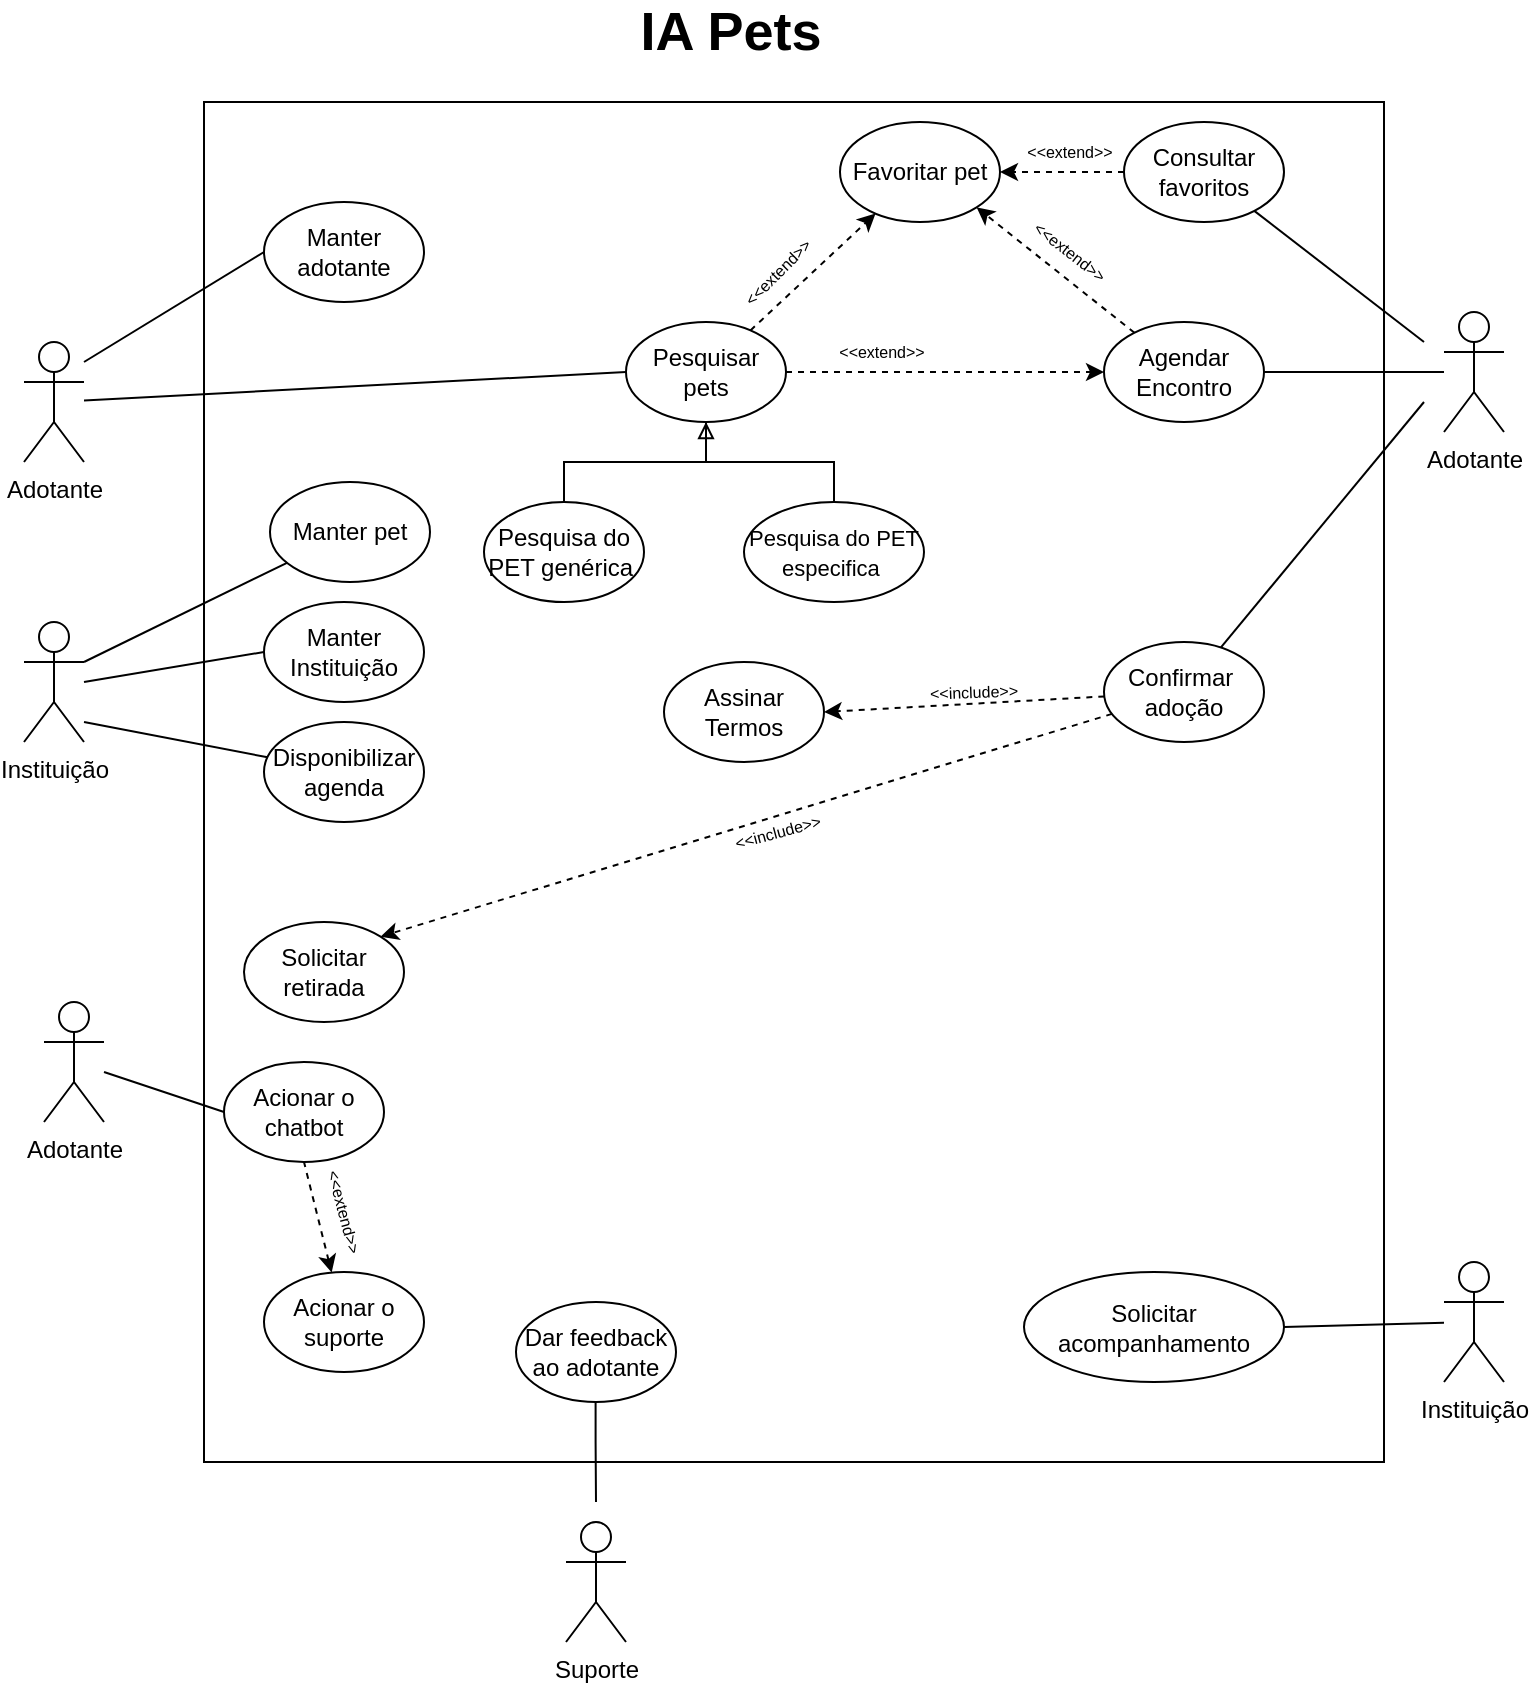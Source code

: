 <mxfile version="17.4.0" type="google"><diagram id="14dcLTnHaG44kbt_4TE3" name="Page-1"><mxGraphModel grid="1" page="1" gridSize="10" guides="1" tooltips="1" connect="1" arrows="1" fold="1" pageScale="1" pageWidth="827" pageHeight="1169" math="0" shadow="0"><root><mxCell id="0"/><mxCell id="1" parent="0"/><mxCell id="wPlHVAVBhwkz0hMnzr6A-13" value="" style="rounded=0;whiteSpace=wrap;html=1;strokeColor=default;" vertex="1" parent="1"><mxGeometry x="150" y="70" width="590" height="680" as="geometry"/></mxCell><mxCell id="wPlHVAVBhwkz0hMnzr6A-39" style="edgeStyle=none;rounded=0;orthogonalLoop=1;jettySize=auto;html=1;entryX=0;entryY=0.5;entryDx=0;entryDy=0;endArrow=none;endFill=0;" edge="1" parent="1" source="wPlHVAVBhwkz0hMnzr6A-1" target="wPlHVAVBhwkz0hMnzr6A-6"><mxGeometry relative="1" as="geometry"/></mxCell><mxCell id="wPlHVAVBhwkz0hMnzr6A-1" value="Adotante" style="shape=umlActor;verticalLabelPosition=bottom;verticalAlign=top;html=1;outlineConnect=0;" vertex="1" parent="1"><mxGeometry x="60" y="190" width="30" height="60" as="geometry"/></mxCell><mxCell id="wPlHVAVBhwkz0hMnzr6A-72" style="edgeStyle=none;rounded=0;orthogonalLoop=1;jettySize=auto;html=1;entryX=0;entryY=0.5;entryDx=0;entryDy=0;dashed=1;fontSize=8;startArrow=none;startFill=0;endArrow=classic;endFill=1;" edge="1" parent="1" source="wPlHVAVBhwkz0hMnzr6A-6" target="wPlHVAVBhwkz0hMnzr6A-10"><mxGeometry relative="1" as="geometry"/></mxCell><mxCell id="UULQ9HjLfwaxLFUAWICq-10" style="edgeStyle=none;rounded=0;orthogonalLoop=1;jettySize=auto;html=1;dashed=1;" edge="1" parent="1" source="wPlHVAVBhwkz0hMnzr6A-6" target="51B9tzKctvTKHq_BNlf2-10"><mxGeometry relative="1" as="geometry"/></mxCell><mxCell id="wPlHVAVBhwkz0hMnzr6A-6" value="Pesquisar pets" style="ellipse;whiteSpace=wrap;html=1;" vertex="1" parent="1"><mxGeometry x="361" y="180" width="80" height="50" as="geometry"/></mxCell><mxCell id="sSVH00tbJqxIsRqYVs_7-5" style="rounded=0;orthogonalLoop=1;jettySize=auto;html=1;entryX=1;entryY=1;entryDx=0;entryDy=0;dashed=1;" edge="1" parent="1" source="wPlHVAVBhwkz0hMnzr6A-10" target="51B9tzKctvTKHq_BNlf2-10"><mxGeometry relative="1" as="geometry"/></mxCell><mxCell id="wPlHVAVBhwkz0hMnzr6A-10" value="Agendar Encontro" style="ellipse;whiteSpace=wrap;html=1;" vertex="1" parent="1"><mxGeometry x="600" y="180" width="80" height="50" as="geometry"/></mxCell><mxCell id="wPlHVAVBhwkz0hMnzr6A-12" value="Assinar &lt;br&gt;Termos" style="ellipse;whiteSpace=wrap;html=1;" vertex="1" parent="1"><mxGeometry x="380" y="350" width="80" height="50" as="geometry"/></mxCell><mxCell id="wPlHVAVBhwkz0hMnzr6A-14" value="Instituição" style="shape=umlActor;verticalLabelPosition=bottom;verticalAlign=top;html=1;outlineConnect=0;" vertex="1" parent="1"><mxGeometry x="60" y="330" width="30" height="60" as="geometry"/></mxCell><mxCell id="wPlHVAVBhwkz0hMnzr6A-16" value="Suporte&lt;br&gt;" style="shape=umlActor;verticalLabelPosition=bottom;verticalAlign=top;html=1;outlineConnect=0;" vertex="1" parent="1"><mxGeometry x="331" y="780" width="30" height="60" as="geometry"/></mxCell><mxCell id="wPlHVAVBhwkz0hMnzr6A-20" value="Solicitar&lt;br&gt;acompanhamento" style="ellipse;whiteSpace=wrap;html=1;" vertex="1" parent="1"><mxGeometry x="560" y="655" width="130" height="55" as="geometry"/></mxCell><mxCell id="wPlHVAVBhwkz0hMnzr6A-21" value="Acionar o chatbot" style="ellipse;whiteSpace=wrap;html=1;" vertex="1" parent="1"><mxGeometry x="160" y="550" width="80" height="50" as="geometry"/></mxCell><mxCell id="wPlHVAVBhwkz0hMnzr6A-74" style="edgeStyle=none;rounded=0;orthogonalLoop=1;jettySize=auto;html=1;entryX=1;entryY=0.5;entryDx=0;entryDy=0;dashed=1;fontSize=8;startArrow=none;startFill=0;endArrow=classic;endFill=1;" edge="1" parent="1" source="wPlHVAVBhwkz0hMnzr6A-31" target="wPlHVAVBhwkz0hMnzr6A-12"><mxGeometry relative="1" as="geometry"/></mxCell><mxCell id="wPlHVAVBhwkz0hMnzr6A-77" style="edgeStyle=none;rounded=0;orthogonalLoop=1;jettySize=auto;html=1;entryX=1;entryY=0;entryDx=0;entryDy=0;fontSize=8;startArrow=none;startFill=0;endArrow=classic;endFill=1;dashed=1;" edge="1" parent="1" source="wPlHVAVBhwkz0hMnzr6A-31" target="wPlHVAVBhwkz0hMnzr6A-51"><mxGeometry relative="1" as="geometry"/></mxCell><mxCell id="wPlHVAVBhwkz0hMnzr6A-31" value="Confirmar&amp;nbsp; adoção" style="ellipse;whiteSpace=wrap;html=1;" vertex="1" parent="1"><mxGeometry x="600" y="340" width="80" height="50" as="geometry"/></mxCell><mxCell id="wPlHVAVBhwkz0hMnzr6A-51" value="Solicitar retirada" style="ellipse;whiteSpace=wrap;html=1;fontStyle=0" vertex="1" parent="1"><mxGeometry x="170" y="480" width="80" height="50" as="geometry"/></mxCell><mxCell id="wPlHVAVBhwkz0hMnzr6A-62" style="edgeStyle=none;rounded=0;orthogonalLoop=1;jettySize=auto;html=1;fontSize=8;startArrow=classic;startFill=1;endArrow=none;endFill=0;dashed=1;entryX=0.5;entryY=1;entryDx=0;entryDy=0;" edge="1" parent="1" source="wPlHVAVBhwkz0hMnzr6A-61" target="wPlHVAVBhwkz0hMnzr6A-21"><mxGeometry relative="1" as="geometry"/></mxCell><mxCell id="wPlHVAVBhwkz0hMnzr6A-61" value="Acionar o suporte" style="ellipse;whiteSpace=wrap;html=1;" vertex="1" parent="1"><mxGeometry x="180" y="655" width="80" height="50" as="geometry"/></mxCell><mxCell id="wPlHVAVBhwkz0hMnzr6A-63" value="&amp;lt;&amp;lt;extend&amp;gt;&amp;gt;" style="text;html=1;strokeColor=none;fillColor=none;align=center;verticalAlign=middle;whiteSpace=wrap;rounded=0;fontSize=8;rotation=75;" vertex="1" parent="1"><mxGeometry x="197" y="620" width="46" height="10" as="geometry"/></mxCell><mxCell id="wPlHVAVBhwkz0hMnzr6A-71" value="&amp;lt;&amp;lt;extend&amp;gt;&amp;gt;" style="text;html=1;strokeColor=none;fillColor=none;align=center;verticalAlign=middle;whiteSpace=wrap;rounded=0;fontSize=8;rotation=0;" vertex="1" parent="1"><mxGeometry x="466" y="190" width="46" height="10" as="geometry"/></mxCell><mxCell id="wPlHVAVBhwkz0hMnzr6A-75" value="&amp;lt;&amp;lt;include&amp;gt;&amp;gt;" style="text;html=1;strokeColor=none;fillColor=none;align=center;verticalAlign=middle;whiteSpace=wrap;rounded=0;fontSize=8;rotation=-2;" vertex="1" parent="1"><mxGeometry x="512" y="360" width="46" height="10" as="geometry"/></mxCell><mxCell id="wPlHVAVBhwkz0hMnzr6A-78" value="&amp;lt;&amp;lt;include&amp;gt;&amp;gt;" style="text;html=1;strokeColor=none;fillColor=none;align=center;verticalAlign=middle;whiteSpace=wrap;rounded=0;fontSize=8;rotation=-15;" vertex="1" parent="1"><mxGeometry x="414" y="430" width="46" height="10" as="geometry"/></mxCell><mxCell id="wPlHVAVBhwkz0hMnzr6A-83" value="IA Pets" style="text;html=1;strokeColor=none;fillColor=none;align=center;verticalAlign=middle;whiteSpace=wrap;rounded=0;fontSize=27;fontStyle=1" vertex="1" parent="1"><mxGeometry x="315" y="20" width="197" height="30" as="geometry"/></mxCell><mxCell id="51B9tzKctvTKHq_BNlf2-2" value="Manter adotante" style="ellipse;whiteSpace=wrap;html=1;" vertex="1" parent="1"><mxGeometry x="180" y="120" width="80" height="50" as="geometry"/></mxCell><mxCell id="51B9tzKctvTKHq_BNlf2-4" value="" style="endArrow=none;html=1;rounded=0;entryX=0;entryY=0.5;entryDx=0;entryDy=0;" edge="1" parent="1" target="51B9tzKctvTKHq_BNlf2-2"><mxGeometry width="50" height="50" relative="1" as="geometry"><mxPoint x="90" y="200" as="sourcePoint"/><mxPoint x="140" y="150" as="targetPoint"/></mxGeometry></mxCell><mxCell id="51B9tzKctvTKHq_BNlf2-5" value="Manter Instituição" style="ellipse;whiteSpace=wrap;html=1;" vertex="1" parent="1"><mxGeometry x="180" y="320" width="80" height="50" as="geometry"/></mxCell><mxCell id="51B9tzKctvTKHq_BNlf2-6" value="" style="endArrow=none;html=1;rounded=0;entryX=0;entryY=0.5;entryDx=0;entryDy=0;" edge="1" parent="1" target="51B9tzKctvTKHq_BNlf2-5"><mxGeometry width="50" height="50" relative="1" as="geometry"><mxPoint x="90" y="360" as="sourcePoint"/><mxPoint x="220" y="340" as="targetPoint"/></mxGeometry></mxCell><mxCell id="UULQ9HjLfwaxLFUAWICq-11" value="&amp;lt;&amp;lt;extend&amp;gt;&amp;gt;" style="text;html=1;strokeColor=none;fillColor=none;align=center;verticalAlign=middle;whiteSpace=wrap;rounded=0;fontSize=8;rotation=-45;" vertex="1" parent="1"><mxGeometry x="414" y="150" width="46" height="10" as="geometry"/></mxCell><mxCell id="51B9tzKctvTKHq_BNlf2-10" value="Favoritar pet" style="ellipse;whiteSpace=wrap;html=1;" vertex="1" parent="1"><mxGeometry x="468" y="80" width="80" height="50" as="geometry"/></mxCell><mxCell id="UULQ9HjLfwaxLFUAWICq-22" style="rounded=0;orthogonalLoop=1;jettySize=auto;html=1;entryX=0.5;entryY=1;entryDx=0;entryDy=0;fontSize=11;endArrow=block;endFill=0;edgeStyle=orthogonalEdgeStyle;" edge="1" parent="1" source="UULQ9HjLfwaxLFUAWICq-8" target="wPlHVAVBhwkz0hMnzr6A-6"><mxGeometry relative="1" as="geometry"><Array as="points"><mxPoint x="465" y="250"/><mxPoint x="401" y="250"/></Array></mxGeometry></mxCell><mxCell id="UULQ9HjLfwaxLFUAWICq-8" value="&lt;font style=&quot;font-size: 11px&quot;&gt;Pesquisa do PET especifica&amp;nbsp;&lt;/font&gt;" style="ellipse;whiteSpace=wrap;html=1;" vertex="1" parent="1"><mxGeometry x="420" y="270" width="90" height="50" as="geometry"/></mxCell><mxCell id="51B9tzKctvTKHq_BNlf2-12" value="&amp;lt;&amp;lt;extend&amp;gt;&amp;gt;" style="text;html=1;strokeColor=none;fillColor=none;align=center;verticalAlign=middle;whiteSpace=wrap;rounded=0;fontSize=8;rotation=38;" vertex="1" parent="1"><mxGeometry x="560" y="140" width="46" height="10" as="geometry"/></mxCell><mxCell id="51B9tzKctvTKHq_BNlf2-8" value="" style="endArrow=none;html=1;rounded=0;" edge="1" parent="1" target="51B9tzKctvTKHq_BNlf2-7"><mxGeometry width="50" height="50" relative="1" as="geometry"><mxPoint x="90" y="350" as="sourcePoint"/><mxPoint x="140" y="300" as="targetPoint"/></mxGeometry></mxCell><mxCell id="51B9tzKctvTKHq_BNlf2-7" value="Manter pet" style="ellipse;whiteSpace=wrap;html=1;" vertex="1" parent="1"><mxGeometry x="183" y="260" width="80" height="50" as="geometry"/></mxCell><mxCell id="UULQ9HjLfwaxLFUAWICq-21" style="rounded=0;orthogonalLoop=1;jettySize=auto;html=1;fontSize=11;endArrow=none;endFill=0;edgeStyle=orthogonalEdgeStyle;" edge="1" parent="1" source="UULQ9HjLfwaxLFUAWICq-7"><mxGeometry relative="1" as="geometry"><Array as="points"><mxPoint x="330" y="230"/></Array></mxGeometry></mxCell><mxCell id="UULQ9HjLfwaxLFUAWICq-24" style="edgeStyle=orthogonalEdgeStyle;rounded=0;orthogonalLoop=1;jettySize=auto;html=1;entryX=0.5;entryY=1;entryDx=0;entryDy=0;fontSize=11;endArrow=none;endFill=0;" edge="1" parent="1" source="UULQ9HjLfwaxLFUAWICq-7" target="wPlHVAVBhwkz0hMnzr6A-6"><mxGeometry relative="1" as="geometry"/></mxCell><mxCell id="UULQ9HjLfwaxLFUAWICq-7" value="Pesquisa do PET genérica&amp;nbsp;" style="ellipse;whiteSpace=wrap;html=1;" vertex="1" parent="1"><mxGeometry x="290" y="270" width="80" height="50" as="geometry"/></mxCell><mxCell id="UULQ9HjLfwaxLFUAWICq-18" style="edgeStyle=none;rounded=0;orthogonalLoop=1;jettySize=auto;html=1;entryX=1;entryY=0.5;entryDx=0;entryDy=0;fontSize=11;endArrow=none;endFill=0;" edge="1" parent="1" source="sSVH00tbJqxIsRqYVs_7-4" target="wPlHVAVBhwkz0hMnzr6A-10"><mxGeometry relative="1" as="geometry"/></mxCell><mxCell id="sSVH00tbJqxIsRqYVs_7-4" value="Adotante" style="shape=umlActor;verticalLabelPosition=bottom;verticalAlign=top;html=1;outlineConnect=0;" vertex="1" parent="1"><mxGeometry x="770" y="175" width="30" height="60" as="geometry"/></mxCell><mxCell id="UULQ9HjLfwaxLFUAWICq-20" style="edgeStyle=none;rounded=0;orthogonalLoop=1;jettySize=auto;html=1;fontSize=11;endArrow=none;endFill=0;" edge="1" parent="1" source="UULQ9HjLfwaxLFUAWICq-19"><mxGeometry relative="1" as="geometry"><mxPoint x="90" y="380" as="targetPoint"/></mxGeometry></mxCell><mxCell id="UULQ9HjLfwaxLFUAWICq-19" value="Disponibilizar agenda" style="ellipse;whiteSpace=wrap;html=1;" vertex="1" parent="1"><mxGeometry x="180" y="380" width="80" height="50" as="geometry"/></mxCell><mxCell id="51B9tzKctvTKHq_BNlf2-20" value="" style="endArrow=none;html=1;rounded=0;" edge="1" parent="1" source="wPlHVAVBhwkz0hMnzr6A-31"><mxGeometry width="50" height="50" relative="1" as="geometry"><mxPoint x="720" y="270" as="sourcePoint"/><mxPoint x="760" y="220" as="targetPoint"/></mxGeometry></mxCell><mxCell id="sSVH00tbJqxIsRqYVs_7-6" value="Instituição" style="shape=umlActor;verticalLabelPosition=bottom;verticalAlign=top;html=1;outlineConnect=0;" vertex="1" parent="1"><mxGeometry x="770" y="650" width="30" height="60" as="geometry"/></mxCell><mxCell id="51B9tzKctvTKHq_BNlf2-23" value="" style="endArrow=none;html=1;rounded=0;exitX=1;exitY=0.5;exitDx=0;exitDy=0;" edge="1" parent="1" source="wPlHVAVBhwkz0hMnzr6A-20" target="sSVH00tbJqxIsRqYVs_7-6"><mxGeometry width="50" height="50" relative="1" as="geometry"><mxPoint x="686" y="690" as="sourcePoint"/><mxPoint x="770" y="670" as="targetPoint"/></mxGeometry></mxCell><mxCell id="51B9tzKctvTKHq_BNlf2-24" value="Adotante" style="shape=umlActor;verticalLabelPosition=bottom;verticalAlign=top;html=1;outlineConnect=0;" vertex="1" parent="1"><mxGeometry x="70" y="520" width="30" height="60" as="geometry"/></mxCell><mxCell id="51B9tzKctvTKHq_BNlf2-25" value="" style="endArrow=none;html=1;rounded=0;entryX=0;entryY=0.5;entryDx=0;entryDy=0;" edge="1" parent="1" source="51B9tzKctvTKHq_BNlf2-24" target="wPlHVAVBhwkz0hMnzr6A-21"><mxGeometry width="50" height="50" relative="1" as="geometry"><mxPoint x="90" y="570" as="sourcePoint"/><mxPoint x="140" y="520" as="targetPoint"/><Array as="points"/></mxGeometry></mxCell><mxCell id="UULQ9HjLfwaxLFUAWICq-28" value="Dar feedback ao adotante" style="ellipse;whiteSpace=wrap;html=1;" vertex="1" parent="1"><mxGeometry x="306" y="670" width="80" height="50" as="geometry"/></mxCell><mxCell id="51B9tzKctvTKHq_BNlf2-27" value="" style="endArrow=none;html=1;rounded=0;" edge="1" parent="1"><mxGeometry width="50" height="50" relative="1" as="geometry"><mxPoint x="346" y="770" as="sourcePoint"/><mxPoint x="345.8" y="720" as="targetPoint"/><Array as="points"><mxPoint x="345.8" y="740"/></Array></mxGeometry></mxCell><mxCell id="zBtz8odzD2c9Vu39A-Am-1" style="rounded=0;orthogonalLoop=1;jettySize=auto;html=1;endArrow=none;endFill=0;" edge="1" parent="1" source="XQu-mrCpf0Nkf--E2Btn-1"><mxGeometry relative="1" as="geometry"><mxPoint x="760" y="190" as="targetPoint"/></mxGeometry></mxCell><mxCell id="zBtz8odzD2c9Vu39A-Am-2" style="edgeStyle=none;rounded=0;orthogonalLoop=1;jettySize=auto;html=1;entryX=1;entryY=0.5;entryDx=0;entryDy=0;endArrow=classic;endFill=1;startArrow=none;startFill=0;dashed=1;" edge="1" parent="1" source="XQu-mrCpf0Nkf--E2Btn-1" target="51B9tzKctvTKHq_BNlf2-10"><mxGeometry relative="1" as="geometry"/></mxCell><mxCell id="XQu-mrCpf0Nkf--E2Btn-1" value="Consultar favoritos" style="ellipse;whiteSpace=wrap;html=1;" vertex="1" parent="1"><mxGeometry x="610" y="80" width="80" height="50" as="geometry"/></mxCell><mxCell id="zBtz8odzD2c9Vu39A-Am-3" value="&amp;lt;&amp;lt;extend&amp;gt;&amp;gt;" style="text;html=1;strokeColor=none;fillColor=none;align=center;verticalAlign=middle;whiteSpace=wrap;rounded=0;fontSize=8;rotation=0;" vertex="1" parent="1"><mxGeometry x="560" y="90" width="46" height="10" as="geometry"/></mxCell></root></mxGraphModel></diagram></mxfile>